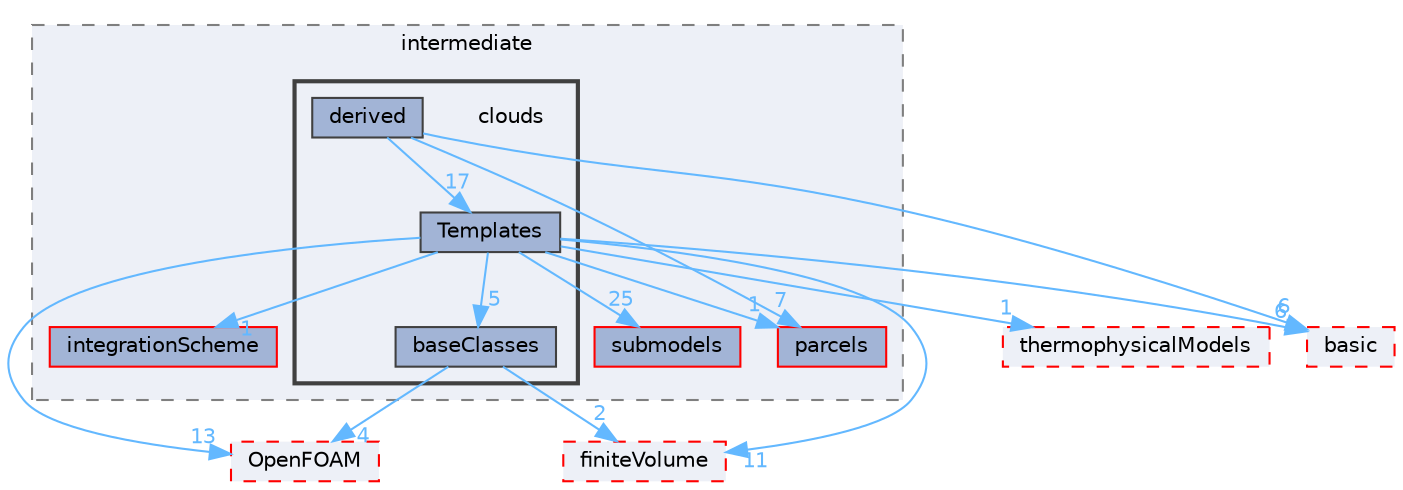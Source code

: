 digraph "src/lagrangian/intermediate/clouds"
{
 // LATEX_PDF_SIZE
  bgcolor="transparent";
  edge [fontname=Helvetica,fontsize=10,labelfontname=Helvetica,labelfontsize=10];
  node [fontname=Helvetica,fontsize=10,shape=box,height=0.2,width=0.4];
  compound=true
  subgraph clusterdir_d3c32a493136c130c1f0d51f4f35c297 {
    graph [ bgcolor="#edf0f7", pencolor="grey50", label="intermediate", fontname=Helvetica,fontsize=10 style="filled,dashed", URL="dir_d3c32a493136c130c1f0d51f4f35c297.html",tooltip=""]
  dir_b8d19ddbdf0975644e34192d6313800e [label="parcels", fillcolor="#a2b4d6", color="red", style="filled", URL="dir_b8d19ddbdf0975644e34192d6313800e.html",tooltip=""];
  dir_825de5f87f0ef3ae7d76ccd6a5458244 [label="submodels", fillcolor="#a2b4d6", color="red", style="filled", URL="dir_825de5f87f0ef3ae7d76ccd6a5458244.html",tooltip=""];
  dir_b883d9ef4401f3bc7334173de6a907cc [label="integrationScheme", fillcolor="#a2b4d6", color="red", style="filled", URL="dir_b883d9ef4401f3bc7334173de6a907cc.html",tooltip=""];
  subgraph clusterdir_bdd630a78c14e3d279a2564e7964fc69 {
    graph [ bgcolor="#edf0f7", pencolor="grey25", label="", fontname=Helvetica,fontsize=10 style="filled,bold", URL="dir_bdd630a78c14e3d279a2564e7964fc69.html",tooltip=""]
    dir_bdd630a78c14e3d279a2564e7964fc69 [shape=plaintext, label="clouds"];
  dir_8406eabe9caa8508b9c075038a008bd7 [label="baseClasses", fillcolor="#a2b4d6", color="grey25", style="filled", URL="dir_8406eabe9caa8508b9c075038a008bd7.html",tooltip=""];
  dir_c6860622f4fbcabfab9cda1ac4325d83 [label="derived", fillcolor="#a2b4d6", color="grey25", style="filled", URL="dir_c6860622f4fbcabfab9cda1ac4325d83.html",tooltip=""];
  dir_f332ac72f0d3698ba18c2dc3cab43221 [label="Templates", fillcolor="#a2b4d6", color="grey25", style="filled", URL="dir_f332ac72f0d3698ba18c2dc3cab43221.html",tooltip=""];
  }
  }
  dir_584e0ab0901b4327f36f4285cac7f2f8 [label="basic", fillcolor="#edf0f7", color="red", style="filled,dashed", URL="dir_584e0ab0901b4327f36f4285cac7f2f8.html",tooltip=""];
  dir_c5473ff19b20e6ec4dfe5c310b3778a8 [label="OpenFOAM", fillcolor="#edf0f7", color="red", style="filled,dashed", URL="dir_c5473ff19b20e6ec4dfe5c310b3778a8.html",tooltip=""];
  dir_9bd15774b555cf7259a6fa18f99fe99b [label="finiteVolume", fillcolor="#edf0f7", color="red", style="filled,dashed", URL="dir_9bd15774b555cf7259a6fa18f99fe99b.html",tooltip=""];
  dir_2778d089ec5c4f66810b11f753867003 [label="thermophysicalModels", fillcolor="#edf0f7", color="red", style="filled,dashed", URL="dir_2778d089ec5c4f66810b11f753867003.html",tooltip=""];
  dir_8406eabe9caa8508b9c075038a008bd7->dir_c5473ff19b20e6ec4dfe5c310b3778a8 [headlabel="4", labeldistance=1.5 headhref="dir_000200_002695.html" href="dir_000200_002695.html" color="steelblue1" fontcolor="steelblue1"];
  dir_8406eabe9caa8508b9c075038a008bd7->dir_9bd15774b555cf7259a6fa18f99fe99b [headlabel="2", labeldistance=1.5 headhref="dir_000200_001387.html" href="dir_000200_001387.html" color="steelblue1" fontcolor="steelblue1"];
  dir_c6860622f4fbcabfab9cda1ac4325d83->dir_584e0ab0901b4327f36f4285cac7f2f8 [headlabel="6", labeldistance=1.5 headhref="dir_000860_000211.html" href="dir_000860_000211.html" color="steelblue1" fontcolor="steelblue1"];
  dir_c6860622f4fbcabfab9cda1ac4325d83->dir_b8d19ddbdf0975644e34192d6313800e [headlabel="7", labeldistance=1.5 headhref="dir_000860_002785.html" href="dir_000860_002785.html" color="steelblue1" fontcolor="steelblue1"];
  dir_c6860622f4fbcabfab9cda1ac4325d83->dir_f332ac72f0d3698ba18c2dc3cab43221 [headlabel="17", labeldistance=1.5 headhref="dir_000860_003975.html" href="dir_000860_003975.html" color="steelblue1" fontcolor="steelblue1"];
  dir_f332ac72f0d3698ba18c2dc3cab43221->dir_584e0ab0901b4327f36f4285cac7f2f8 [headlabel="6", labeldistance=1.5 headhref="dir_003975_000211.html" href="dir_003975_000211.html" color="steelblue1" fontcolor="steelblue1"];
  dir_f332ac72f0d3698ba18c2dc3cab43221->dir_825de5f87f0ef3ae7d76ccd6a5458244 [headlabel="25", labeldistance=1.5 headhref="dir_003975_003801.html" href="dir_003975_003801.html" color="steelblue1" fontcolor="steelblue1"];
  dir_f332ac72f0d3698ba18c2dc3cab43221->dir_8406eabe9caa8508b9c075038a008bd7 [headlabel="5", labeldistance=1.5 headhref="dir_003975_000200.html" href="dir_003975_000200.html" color="steelblue1" fontcolor="steelblue1"];
  dir_f332ac72f0d3698ba18c2dc3cab43221->dir_9bd15774b555cf7259a6fa18f99fe99b [headlabel="11", labeldistance=1.5 headhref="dir_003975_001387.html" href="dir_003975_001387.html" color="steelblue1" fontcolor="steelblue1"];
  dir_f332ac72f0d3698ba18c2dc3cab43221->dir_b883d9ef4401f3bc7334173de6a907cc [headlabel="1", labeldistance=1.5 headhref="dir_003975_001882.html" href="dir_003975_001882.html" color="steelblue1" fontcolor="steelblue1"];
  dir_f332ac72f0d3698ba18c2dc3cab43221->dir_c5473ff19b20e6ec4dfe5c310b3778a8 [headlabel="13", labeldistance=1.5 headhref="dir_003975_002695.html" href="dir_003975_002695.html" color="steelblue1" fontcolor="steelblue1"];
  dir_f332ac72f0d3698ba18c2dc3cab43221->dir_b8d19ddbdf0975644e34192d6313800e [headlabel="1", labeldistance=1.5 headhref="dir_003975_002785.html" href="dir_003975_002785.html" color="steelblue1" fontcolor="steelblue1"];
  dir_f332ac72f0d3698ba18c2dc3cab43221->dir_2778d089ec5c4f66810b11f753867003 [headlabel="1", labeldistance=1.5 headhref="dir_003975_004022.html" href="dir_003975_004022.html" color="steelblue1" fontcolor="steelblue1"];
}

